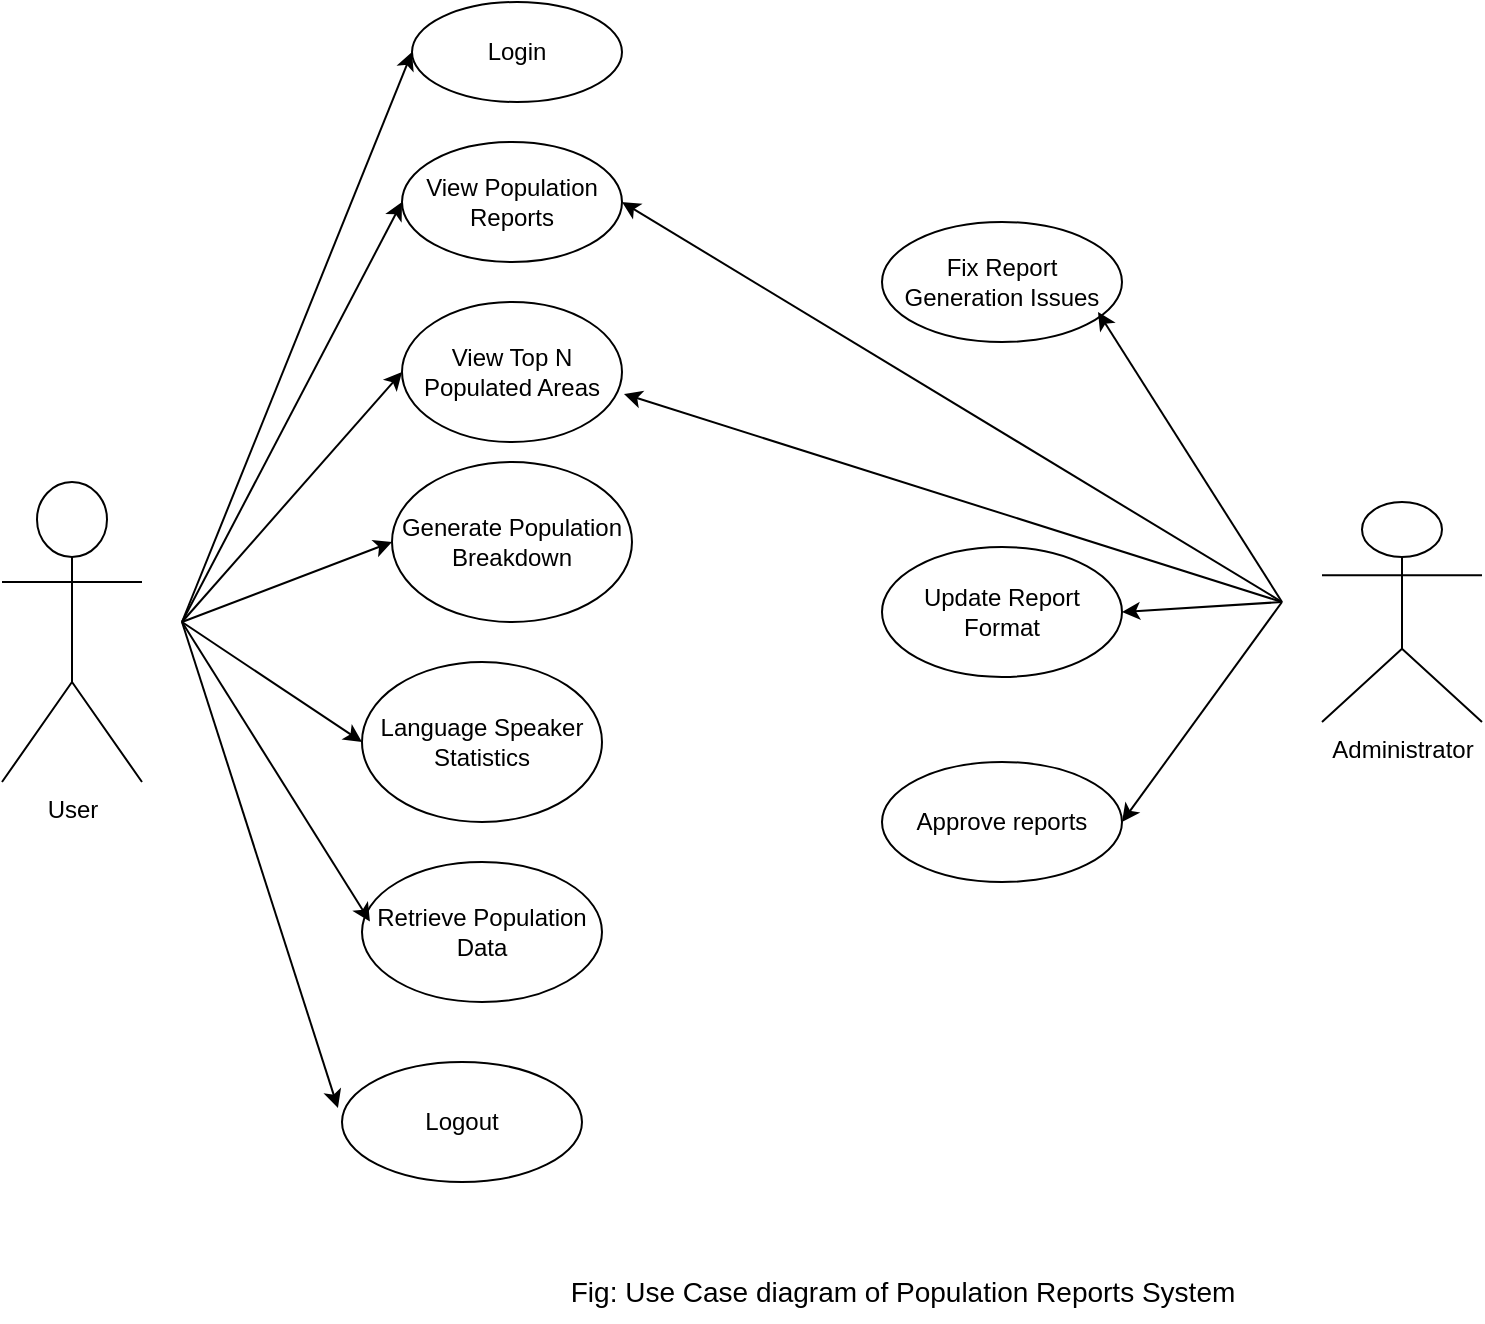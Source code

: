<mxfile version="26.0.16">
  <diagram name="Page-1" id="O_l2cERjBFravdMVa0Pq">
    <mxGraphModel dx="2516" dy="781" grid="1" gridSize="10" guides="1" tooltips="1" connect="1" arrows="1" fold="1" page="1" pageScale="1" pageWidth="850" pageHeight="1100" math="0" shadow="0">
      <root>
        <mxCell id="0" />
        <mxCell id="1" parent="0" />
        <mxCell id="1iBFqT4jwU8WcpjBC7R0-1" value="User" style="shape=umlActor;verticalLabelPosition=bottom;verticalAlign=top;html=1;outlineConnect=0;" vertex="1" parent="1">
          <mxGeometry x="-770" y="250" width="70" height="150" as="geometry" />
        </mxCell>
        <mxCell id="1iBFqT4jwU8WcpjBC7R0-2" value="View Population Reports" style="ellipse;whiteSpace=wrap;html=1;" vertex="1" parent="1">
          <mxGeometry x="-570" y="80" width="110" height="60" as="geometry" />
        </mxCell>
        <mxCell id="1iBFqT4jwU8WcpjBC7R0-3" value="Language Speaker Statistics" style="ellipse;whiteSpace=wrap;html=1;" vertex="1" parent="1">
          <mxGeometry x="-590" y="340" width="120" height="80" as="geometry" />
        </mxCell>
        <mxCell id="1iBFqT4jwU8WcpjBC7R0-4" value="Generate Population Breakdown" style="ellipse;whiteSpace=wrap;html=1;" vertex="1" parent="1">
          <mxGeometry x="-575" y="240" width="120" height="80" as="geometry" />
        </mxCell>
        <mxCell id="1iBFqT4jwU8WcpjBC7R0-5" value="View Top N Populated Areas" style="ellipse;whiteSpace=wrap;html=1;" vertex="1" parent="1">
          <mxGeometry x="-570" y="160" width="110" height="70" as="geometry" />
        </mxCell>
        <mxCell id="1iBFqT4jwU8WcpjBC7R0-15" value="Retrieve Population Data" style="ellipse;whiteSpace=wrap;html=1;" vertex="1" parent="1">
          <mxGeometry x="-590" y="440" width="120" height="70" as="geometry" />
        </mxCell>
        <mxCell id="1iBFqT4jwU8WcpjBC7R0-16" value="" style="endArrow=classic;html=1;rounded=0;entryX=0;entryY=0.5;entryDx=0;entryDy=0;" edge="1" parent="1" target="1iBFqT4jwU8WcpjBC7R0-5">
          <mxGeometry width="50" height="50" relative="1" as="geometry">
            <mxPoint x="-680" y="320" as="sourcePoint" />
            <mxPoint x="-630" y="270" as="targetPoint" />
          </mxGeometry>
        </mxCell>
        <mxCell id="1iBFqT4jwU8WcpjBC7R0-17" value="" style="endArrow=classic;html=1;rounded=0;entryX=0;entryY=0.5;entryDx=0;entryDy=0;" edge="1" parent="1" target="1iBFqT4jwU8WcpjBC7R0-2">
          <mxGeometry width="50" height="50" relative="1" as="geometry">
            <mxPoint x="-680" y="320" as="sourcePoint" />
            <mxPoint x="-575" y="410" as="targetPoint" />
          </mxGeometry>
        </mxCell>
        <mxCell id="1iBFqT4jwU8WcpjBC7R0-18" value="" style="endArrow=classic;html=1;rounded=0;entryX=0;entryY=0.5;entryDx=0;entryDy=0;" edge="1" parent="1" target="1iBFqT4jwU8WcpjBC7R0-3">
          <mxGeometry width="50" height="50" relative="1" as="geometry">
            <mxPoint x="-680" y="320" as="sourcePoint" />
            <mxPoint x="-600" y="400" as="targetPoint" />
          </mxGeometry>
        </mxCell>
        <mxCell id="1iBFqT4jwU8WcpjBC7R0-19" value="" style="endArrow=classic;html=1;rounded=0;entryX=0.033;entryY=0.425;entryDx=0;entryDy=0;entryPerimeter=0;" edge="1" parent="1" target="1iBFqT4jwU8WcpjBC7R0-15">
          <mxGeometry width="50" height="50" relative="1" as="geometry">
            <mxPoint x="-680" y="320" as="sourcePoint" />
            <mxPoint x="-575" y="430" as="targetPoint" />
          </mxGeometry>
        </mxCell>
        <mxCell id="1iBFqT4jwU8WcpjBC7R0-21" value="Administrator" style="shape=umlActor;verticalLabelPosition=bottom;verticalAlign=top;html=1;outlineConnect=0;" vertex="1" parent="1">
          <mxGeometry x="-110" y="260" width="80" height="110" as="geometry" />
        </mxCell>
        <mxCell id="1iBFqT4jwU8WcpjBC7R0-22" value="Fix Report Generation Issues" style="ellipse;whiteSpace=wrap;html=1;" vertex="1" parent="1">
          <mxGeometry x="-330" y="120" width="120" height="60" as="geometry" />
        </mxCell>
        <mxCell id="1iBFqT4jwU8WcpjBC7R0-23" value="Update Report Format" style="ellipse;whiteSpace=wrap;html=1;" vertex="1" parent="1">
          <mxGeometry x="-330" y="282.5" width="120" height="65" as="geometry" />
        </mxCell>
        <mxCell id="1iBFqT4jwU8WcpjBC7R0-24" value="Approve reports" style="ellipse;whiteSpace=wrap;html=1;" vertex="1" parent="1">
          <mxGeometry x="-330" y="390" width="120" height="60" as="geometry" />
        </mxCell>
        <mxCell id="1iBFqT4jwU8WcpjBC7R0-26" value="" style="endArrow=classic;html=1;rounded=0;entryX=0.9;entryY=0.75;entryDx=0;entryDy=0;entryPerimeter=0;" edge="1" parent="1" target="1iBFqT4jwU8WcpjBC7R0-22">
          <mxGeometry width="50" height="50" relative="1" as="geometry">
            <mxPoint x="-130" y="310" as="sourcePoint" />
            <mxPoint x="-100" y="240" as="targetPoint" />
          </mxGeometry>
        </mxCell>
        <mxCell id="1iBFqT4jwU8WcpjBC7R0-27" value="" style="endArrow=classic;html=1;rounded=0;entryX=1;entryY=0.5;entryDx=0;entryDy=0;" edge="1" parent="1" target="1iBFqT4jwU8WcpjBC7R0-23">
          <mxGeometry width="50" height="50" relative="1" as="geometry">
            <mxPoint x="-130" y="310" as="sourcePoint" />
            <mxPoint x="-290" y="220" as="targetPoint" />
          </mxGeometry>
        </mxCell>
        <mxCell id="1iBFqT4jwU8WcpjBC7R0-28" value="" style="endArrow=classic;html=1;rounded=0;entryX=1;entryY=0.5;entryDx=0;entryDy=0;" edge="1" parent="1" target="1iBFqT4jwU8WcpjBC7R0-24">
          <mxGeometry width="50" height="50" relative="1" as="geometry">
            <mxPoint x="-130" y="310" as="sourcePoint" />
            <mxPoint x="-150" y="330" as="targetPoint" />
          </mxGeometry>
        </mxCell>
        <mxCell id="1iBFqT4jwU8WcpjBC7R0-29" value="Login" style="ellipse;whiteSpace=wrap;html=1;" vertex="1" parent="1">
          <mxGeometry x="-565" y="10" width="105" height="50" as="geometry" />
        </mxCell>
        <mxCell id="1iBFqT4jwU8WcpjBC7R0-30" value="" style="endArrow=classic;html=1;rounded=0;entryX=0;entryY=0.5;entryDx=0;entryDy=0;" edge="1" parent="1" target="1iBFqT4jwU8WcpjBC7R0-29">
          <mxGeometry width="50" height="50" relative="1" as="geometry">
            <mxPoint x="-680" y="320" as="sourcePoint" />
            <mxPoint x="-650" y="175" as="targetPoint" />
          </mxGeometry>
        </mxCell>
        <mxCell id="1iBFqT4jwU8WcpjBC7R0-31" value="Logout" style="ellipse;whiteSpace=wrap;html=1;" vertex="1" parent="1">
          <mxGeometry x="-600" y="540" width="120" height="60" as="geometry" />
        </mxCell>
        <mxCell id="1iBFqT4jwU8WcpjBC7R0-32" value="" style="endArrow=classic;html=1;rounded=0;entryX=-0.017;entryY=0.383;entryDx=0;entryDy=0;entryPerimeter=0;" edge="1" parent="1" target="1iBFqT4jwU8WcpjBC7R0-31">
          <mxGeometry width="50" height="50" relative="1" as="geometry">
            <mxPoint x="-680" y="320" as="sourcePoint" />
            <mxPoint x="-640" y="440" as="targetPoint" />
          </mxGeometry>
        </mxCell>
        <mxCell id="1iBFqT4jwU8WcpjBC7R0-33" value="" style="endArrow=classic;html=1;rounded=0;entryX=1;entryY=0.5;entryDx=0;entryDy=0;" edge="1" parent="1" target="1iBFqT4jwU8WcpjBC7R0-2">
          <mxGeometry width="50" height="50" relative="1" as="geometry">
            <mxPoint x="-130" y="310" as="sourcePoint" />
            <mxPoint x="-80" y="150" as="targetPoint" />
          </mxGeometry>
        </mxCell>
        <mxCell id="1iBFqT4jwU8WcpjBC7R0-34" value="" style="endArrow=classic;html=1;rounded=0;entryX=1.009;entryY=0.657;entryDx=0;entryDy=0;entryPerimeter=0;" edge="1" parent="1" target="1iBFqT4jwU8WcpjBC7R0-5">
          <mxGeometry width="50" height="50" relative="1" as="geometry">
            <mxPoint x="-130" y="310" as="sourcePoint" />
            <mxPoint x="-290" y="320" as="targetPoint" />
          </mxGeometry>
        </mxCell>
        <mxCell id="1iBFqT4jwU8WcpjBC7R0-35" value="" style="endArrow=classic;html=1;rounded=0;entryX=0;entryY=0.5;entryDx=0;entryDy=0;" edge="1" parent="1" target="1iBFqT4jwU8WcpjBC7R0-4">
          <mxGeometry width="50" height="50" relative="1" as="geometry">
            <mxPoint x="-680" y="320" as="sourcePoint" />
            <mxPoint x="-580" y="280" as="targetPoint" />
          </mxGeometry>
        </mxCell>
        <mxCell id="1iBFqT4jwU8WcpjBC7R0-36" value="&lt;font style=&quot;font-size: 14px;&quot;&gt;Fig: Use Case diagram of Population Reports System&lt;/font&gt;" style="text;html=1;align=center;verticalAlign=middle;resizable=0;points=[];autosize=1;strokeColor=none;fillColor=none;" vertex="1" parent="1">
          <mxGeometry x="-500" y="640" width="360" height="30" as="geometry" />
        </mxCell>
      </root>
    </mxGraphModel>
  </diagram>
</mxfile>
